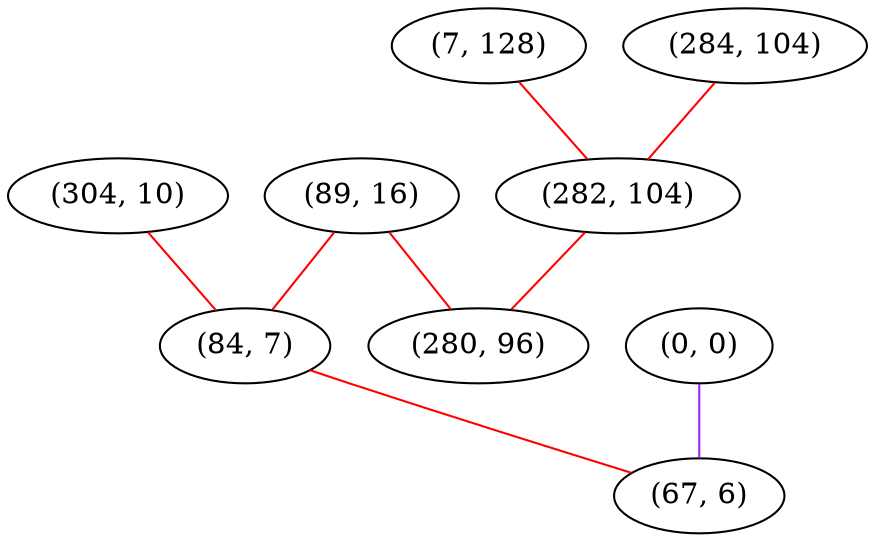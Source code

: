 graph "" {
"(89, 16)";
"(0, 0)";
"(7, 128)";
"(304, 10)";
"(284, 104)";
"(282, 104)";
"(84, 7)";
"(67, 6)";
"(280, 96)";
"(89, 16)" -- "(84, 7)"  [color=red, key=0, weight=1];
"(89, 16)" -- "(280, 96)"  [color=red, key=0, weight=1];
"(0, 0)" -- "(67, 6)"  [color=purple, key=0, weight=4];
"(7, 128)" -- "(282, 104)"  [color=red, key=0, weight=1];
"(304, 10)" -- "(84, 7)"  [color=red, key=0, weight=1];
"(284, 104)" -- "(282, 104)"  [color=red, key=0, weight=1];
"(282, 104)" -- "(280, 96)"  [color=red, key=0, weight=1];
"(84, 7)" -- "(67, 6)"  [color=red, key=0, weight=1];
}
